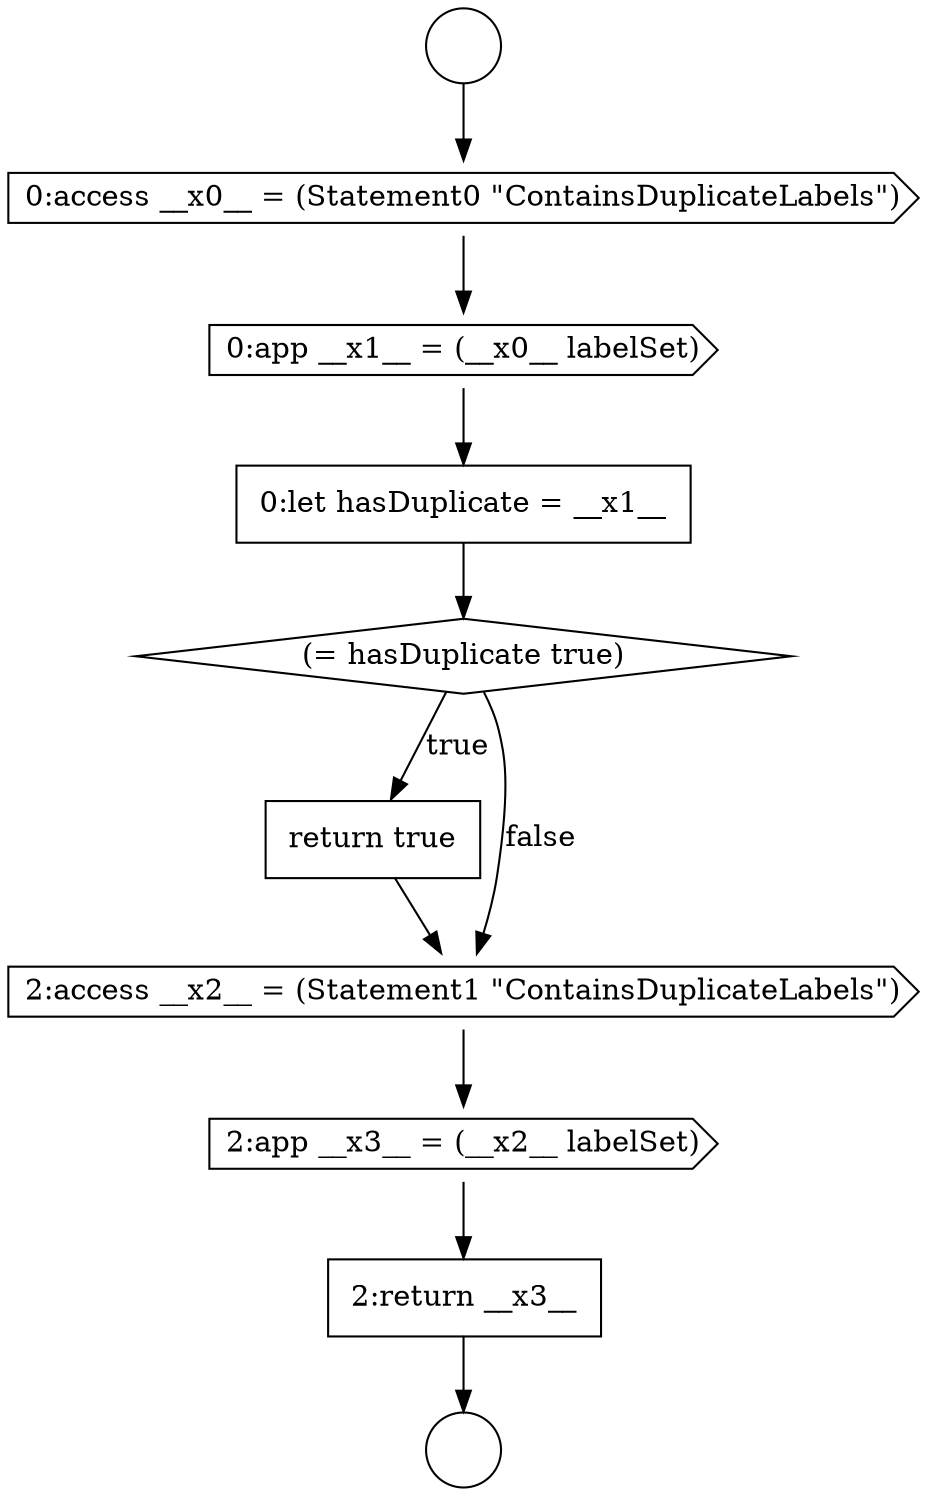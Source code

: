 digraph {
  node6523 [shape=circle label=" " color="black" fillcolor="white" style=filled]
  node6529 [shape=none, margin=0, label=<<font color="black">
    <table border="0" cellborder="1" cellspacing="0" cellpadding="10">
      <tr><td align="left">return true</td></tr>
    </table>
  </font>> color="black" fillcolor="white" style=filled]
  node6528 [shape=diamond, label=<<font color="black">(= hasDuplicate true)</font>> color="black" fillcolor="white" style=filled]
  node6524 [shape=circle label=" " color="black" fillcolor="white" style=filled]
  node6530 [shape=cds, label=<<font color="black">2:access __x2__ = (Statement1 &quot;ContainsDuplicateLabels&quot;)</font>> color="black" fillcolor="white" style=filled]
  node6527 [shape=none, margin=0, label=<<font color="black">
    <table border="0" cellborder="1" cellspacing="0" cellpadding="10">
      <tr><td align="left">0:let hasDuplicate = __x1__</td></tr>
    </table>
  </font>> color="black" fillcolor="white" style=filled]
  node6532 [shape=none, margin=0, label=<<font color="black">
    <table border="0" cellborder="1" cellspacing="0" cellpadding="10">
      <tr><td align="left">2:return __x3__</td></tr>
    </table>
  </font>> color="black" fillcolor="white" style=filled]
  node6525 [shape=cds, label=<<font color="black">0:access __x0__ = (Statement0 &quot;ContainsDuplicateLabels&quot;)</font>> color="black" fillcolor="white" style=filled]
  node6526 [shape=cds, label=<<font color="black">0:app __x1__ = (__x0__ labelSet)</font>> color="black" fillcolor="white" style=filled]
  node6531 [shape=cds, label=<<font color="black">2:app __x3__ = (__x2__ labelSet)</font>> color="black" fillcolor="white" style=filled]
  node6532 -> node6524 [ color="black"]
  node6529 -> node6530 [ color="black"]
  node6528 -> node6529 [label=<<font color="black">true</font>> color="black"]
  node6528 -> node6530 [label=<<font color="black">false</font>> color="black"]
  node6531 -> node6532 [ color="black"]
  node6526 -> node6527 [ color="black"]
  node6523 -> node6525 [ color="black"]
  node6525 -> node6526 [ color="black"]
  node6527 -> node6528 [ color="black"]
  node6530 -> node6531 [ color="black"]
}
